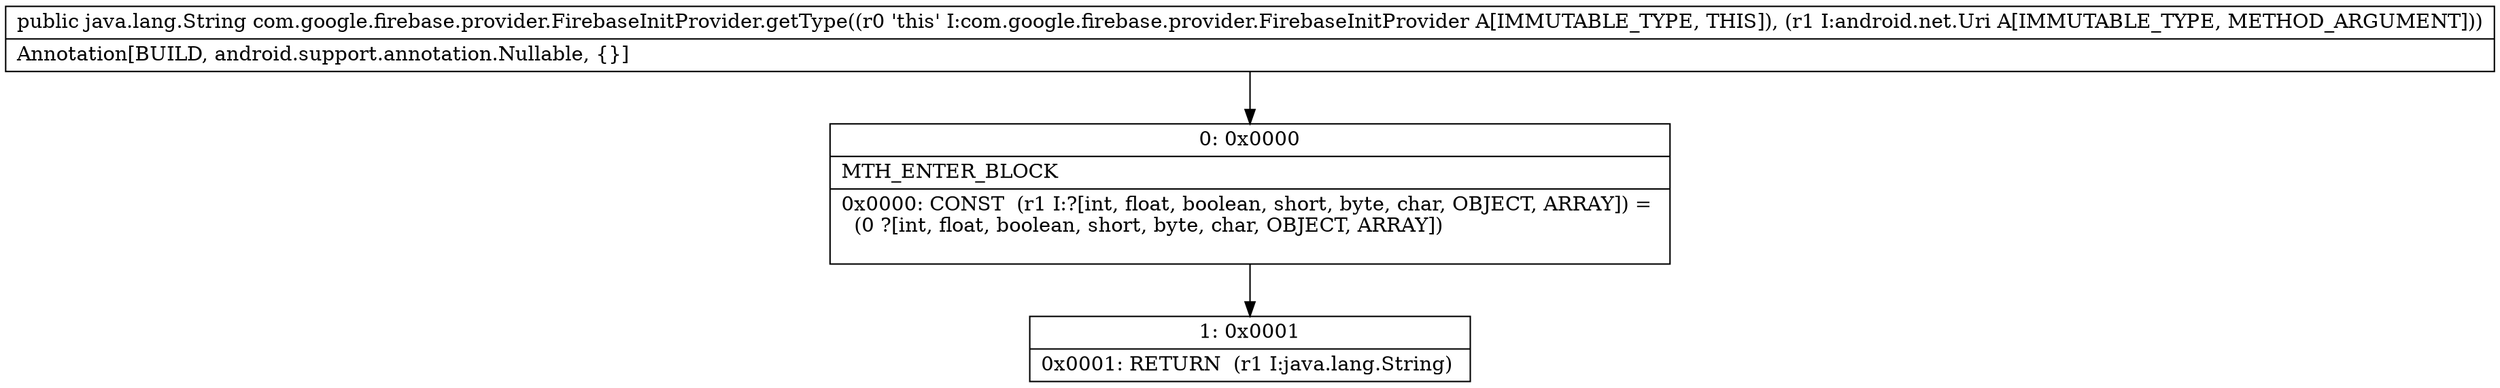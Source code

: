 digraph "CFG forcom.google.firebase.provider.FirebaseInitProvider.getType(Landroid\/net\/Uri;)Ljava\/lang\/String;" {
Node_0 [shape=record,label="{0\:\ 0x0000|MTH_ENTER_BLOCK\l|0x0000: CONST  (r1 I:?[int, float, boolean, short, byte, char, OBJECT, ARRAY]) = \l  (0 ?[int, float, boolean, short, byte, char, OBJECT, ARRAY])\l \l}"];
Node_1 [shape=record,label="{1\:\ 0x0001|0x0001: RETURN  (r1 I:java.lang.String) \l}"];
MethodNode[shape=record,label="{public java.lang.String com.google.firebase.provider.FirebaseInitProvider.getType((r0 'this' I:com.google.firebase.provider.FirebaseInitProvider A[IMMUTABLE_TYPE, THIS]), (r1 I:android.net.Uri A[IMMUTABLE_TYPE, METHOD_ARGUMENT]))  | Annotation[BUILD, android.support.annotation.Nullable, \{\}]\l}"];
MethodNode -> Node_0;
Node_0 -> Node_1;
}

